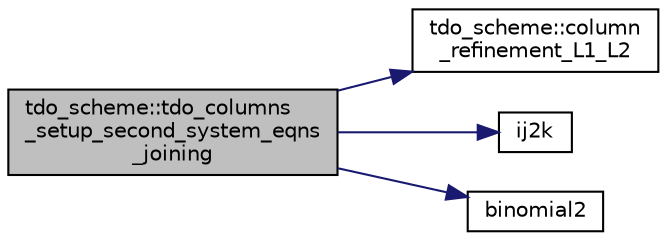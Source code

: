 digraph "tdo_scheme::tdo_columns_setup_second_system_eqns_joining"
{
  edge [fontname="Helvetica",fontsize="10",labelfontname="Helvetica",labelfontsize="10"];
  node [fontname="Helvetica",fontsize="10",shape=record];
  rankdir="LR";
  Node413 [label="tdo_scheme::tdo_columns\l_setup_second_system_eqns\l_joining",height=0.2,width=0.4,color="black", fillcolor="grey75", style="filled", fontcolor="black"];
  Node413 -> Node414 [color="midnightblue",fontsize="10",style="solid",fontname="Helvetica"];
  Node414 [label="tdo_scheme::column\l_refinement_L1_L2",height=0.2,width=0.4,color="black", fillcolor="white", style="filled",URL="$d7/dbc/classtdo__scheme.html#ad129f230e11ec9e767abbeb39b50ea47"];
  Node413 -> Node415 [color="midnightblue",fontsize="10",style="solid",fontname="Helvetica"];
  Node415 [label="ij2k",height=0.2,width=0.4,color="black", fillcolor="white", style="filled",URL="$df/dbf/sajeeb_8_c.html#a68a0fe85ad4b80a9220cb33f9c4c0042"];
  Node413 -> Node416 [color="midnightblue",fontsize="10",style="solid",fontname="Helvetica"];
  Node416 [label="binomial2",height=0.2,width=0.4,color="black", fillcolor="white", style="filled",URL="$d4/d67/geometry_8h.html#ab6dceea0c43a62b3f5d173730b0e50fa"];
}
